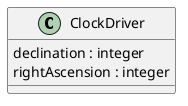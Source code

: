 @startuml
left to right direction
skinparam linetype polyline
/'
skinparam linetype ortho
'/

class ClockDriver {
    declination : integer
    rightAscension : integer
}

@enduml
